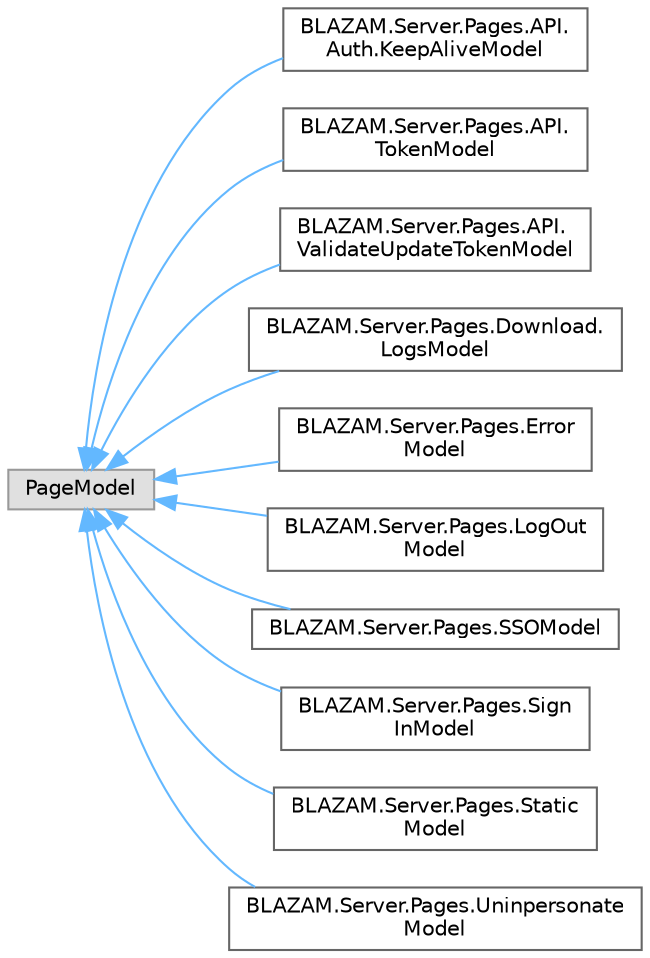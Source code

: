 digraph "Graphical Class Hierarchy"
{
 // LATEX_PDF_SIZE
  bgcolor="transparent";
  edge [fontname=Helvetica,fontsize=10,labelfontname=Helvetica,labelfontsize=10];
  node [fontname=Helvetica,fontsize=10,shape=box,height=0.2,width=0.4];
  rankdir="LR";
  Node0 [id="Node000000",label="PageModel",height=0.2,width=0.4,color="grey60", fillcolor="#E0E0E0", style="filled",tooltip=" "];
  Node0 -> Node1 [id="edge233_Node000000_Node000001",dir="back",color="steelblue1",style="solid",tooltip=" "];
  Node1 [id="Node000001",label="BLAZAM.Server.Pages.API.\lAuth.KeepAliveModel",height=0.2,width=0.4,color="grey40", fillcolor="white", style="filled",URL="$class_b_l_a_z_a_m_1_1_server_1_1_pages_1_1_a_p_i_1_1_auth_1_1_keep_alive_model.html",tooltip=" "];
  Node0 -> Node2 [id="edge234_Node000000_Node000002",dir="back",color="steelblue1",style="solid",tooltip=" "];
  Node2 [id="Node000002",label="BLAZAM.Server.Pages.API.\lTokenModel",height=0.2,width=0.4,color="grey40", fillcolor="white", style="filled",URL="$class_b_l_a_z_a_m_1_1_server_1_1_pages_1_1_a_p_i_1_1_token_model.html",tooltip=" "];
  Node0 -> Node3 [id="edge235_Node000000_Node000003",dir="back",color="steelblue1",style="solid",tooltip=" "];
  Node3 [id="Node000003",label="BLAZAM.Server.Pages.API.\lValidateUpdateTokenModel",height=0.2,width=0.4,color="grey40", fillcolor="white", style="filled",URL="$class_b_l_a_z_a_m_1_1_server_1_1_pages_1_1_a_p_i_1_1_validate_update_token_model.html",tooltip=" "];
  Node0 -> Node4 [id="edge236_Node000000_Node000004",dir="back",color="steelblue1",style="solid",tooltip=" "];
  Node4 [id="Node000004",label="BLAZAM.Server.Pages.Download.\lLogsModel",height=0.2,width=0.4,color="grey40", fillcolor="white", style="filled",URL="$class_b_l_a_z_a_m_1_1_server_1_1_pages_1_1_download_1_1_logs_model.html",tooltip=" "];
  Node0 -> Node5 [id="edge237_Node000000_Node000005",dir="back",color="steelblue1",style="solid",tooltip=" "];
  Node5 [id="Node000005",label="BLAZAM.Server.Pages.Error\lModel",height=0.2,width=0.4,color="grey40", fillcolor="white", style="filled",URL="$class_b_l_a_z_a_m_1_1_server_1_1_pages_1_1_error_model.html",tooltip=" "];
  Node0 -> Node6 [id="edge238_Node000000_Node000006",dir="back",color="steelblue1",style="solid",tooltip=" "];
  Node6 [id="Node000006",label="BLAZAM.Server.Pages.LogOut\lModel",height=0.2,width=0.4,color="grey40", fillcolor="white", style="filled",URL="$class_b_l_a_z_a_m_1_1_server_1_1_pages_1_1_log_out_model.html",tooltip=" "];
  Node0 -> Node7 [id="edge239_Node000000_Node000007",dir="back",color="steelblue1",style="solid",tooltip=" "];
  Node7 [id="Node000007",label="BLAZAM.Server.Pages.SSOModel",height=0.2,width=0.4,color="grey40", fillcolor="white", style="filled",URL="$class_b_l_a_z_a_m_1_1_server_1_1_pages_1_1_s_s_o_model.html",tooltip=" "];
  Node0 -> Node8 [id="edge240_Node000000_Node000008",dir="back",color="steelblue1",style="solid",tooltip=" "];
  Node8 [id="Node000008",label="BLAZAM.Server.Pages.Sign\lInModel",height=0.2,width=0.4,color="grey40", fillcolor="white", style="filled",URL="$class_b_l_a_z_a_m_1_1_server_1_1_pages_1_1_sign_in_model.html",tooltip=" "];
  Node0 -> Node9 [id="edge241_Node000000_Node000009",dir="back",color="steelblue1",style="solid",tooltip=" "];
  Node9 [id="Node000009",label="BLAZAM.Server.Pages.Static\lModel",height=0.2,width=0.4,color="grey40", fillcolor="white", style="filled",URL="$class_b_l_a_z_a_m_1_1_server_1_1_pages_1_1_static_model.html",tooltip=" "];
  Node0 -> Node10 [id="edge242_Node000000_Node000010",dir="back",color="steelblue1",style="solid",tooltip=" "];
  Node10 [id="Node000010",label="BLAZAM.Server.Pages.Uninpersonate\lModel",height=0.2,width=0.4,color="grey40", fillcolor="white", style="filled",URL="$class_b_l_a_z_a_m_1_1_server_1_1_pages_1_1_uninpersonate_model.html",tooltip=" "];
}
